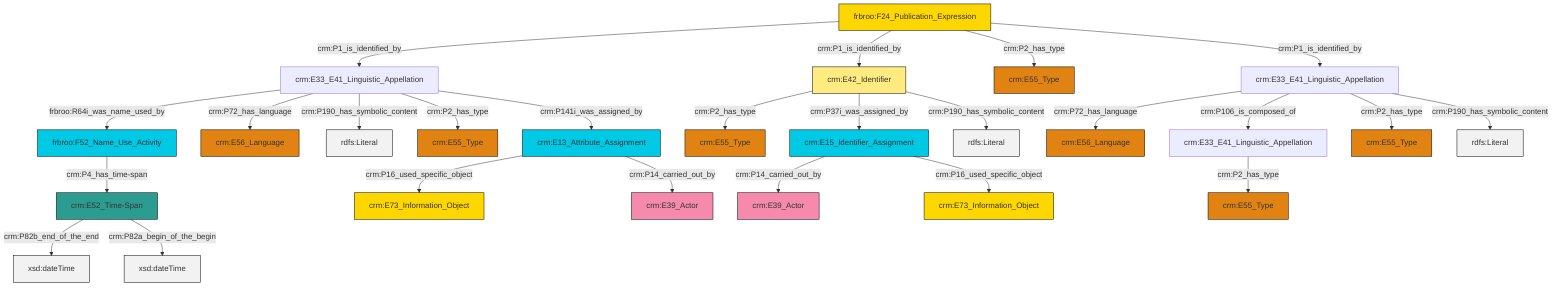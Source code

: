 graph TD
classDef Literal fill:#f2f2f2,stroke:#000000;
classDef CRM_Entity fill:#FFFFFF,stroke:#000000;
classDef Temporal_Entity fill:#00C9E6, stroke:#000000;
classDef Type fill:#E18312, stroke:#000000;
classDef Time-Span fill:#2C9C91, stroke:#000000;
classDef Appellation fill:#FFEB7F, stroke:#000000;
classDef Place fill:#008836, stroke:#000000;
classDef Persistent_Item fill:#B266B2, stroke:#000000;
classDef Conceptual_Object fill:#FFD700, stroke:#000000;
classDef Physical_Thing fill:#D2B48C, stroke:#000000;
classDef Actor fill:#f58aad, stroke:#000000;
classDef PC_Classes fill:#4ce600, stroke:#000000;
classDef Multi fill:#cccccc,stroke:#000000;

2["frbroo:F24_Publication_Expression"]:::Conceptual_Object -->|crm:P1_is_identified_by| 3["crm:E33_E41_Linguistic_Appellation"]:::Default
3["crm:E33_E41_Linguistic_Appellation"]:::Default -->|frbroo:R64i_was_name_used_by| 4["frbroo:F52_Name_Use_Activity"]:::Temporal_Entity
12["crm:E33_E41_Linguistic_Appellation"]:::Default -->|crm:P72_has_language| 13["crm:E56_Language"]:::Type
2["frbroo:F24_Publication_Expression"]:::Conceptual_Object -->|crm:P1_is_identified_by| 14["crm:E42_Identifier"]:::Appellation
16["crm:E52_Time-Span"]:::Time-Span -->|crm:P82b_end_of_the_end| 17[xsd:dateTime]:::Literal
18["crm:E15_Identifier_Assignment"]:::Temporal_Entity -->|crm:P14_carried_out_by| 19["crm:E39_Actor"]:::Actor
2["frbroo:F24_Publication_Expression"]:::Conceptual_Object -->|crm:P2_has_type| 22["crm:E55_Type"]:::Type
12["crm:E33_E41_Linguistic_Appellation"]:::Default -->|crm:P106_is_composed_of| 5["crm:E33_E41_Linguistic_Appellation"]:::Default
4["frbroo:F52_Name_Use_Activity"]:::Temporal_Entity -->|crm:P4_has_time-span| 16["crm:E52_Time-Span"]:::Time-Span
12["crm:E33_E41_Linguistic_Appellation"]:::Default -->|crm:P2_has_type| 7["crm:E55_Type"]:::Type
14["crm:E42_Identifier"]:::Appellation -->|crm:P2_has_type| 25["crm:E55_Type"]:::Type
14["crm:E42_Identifier"]:::Appellation -->|crm:P37i_was_assigned_by| 18["crm:E15_Identifier_Assignment"]:::Temporal_Entity
16["crm:E52_Time-Span"]:::Time-Span -->|crm:P82a_begin_of_the_begin| 29[xsd:dateTime]:::Literal
3["crm:E33_E41_Linguistic_Appellation"]:::Default -->|crm:P72_has_language| 0["crm:E56_Language"]:::Type
5["crm:E33_E41_Linguistic_Appellation"]:::Default -->|crm:P2_has_type| 27["crm:E55_Type"]:::Type
12["crm:E33_E41_Linguistic_Appellation"]:::Default -->|crm:P190_has_symbolic_content| 33[rdfs:Literal]:::Literal
3["crm:E33_E41_Linguistic_Appellation"]:::Default -->|crm:P190_has_symbolic_content| 40[rdfs:Literal]:::Literal
2["frbroo:F24_Publication_Expression"]:::Conceptual_Object -->|crm:P1_is_identified_by| 12["crm:E33_E41_Linguistic_Appellation"]:::Default
38["crm:E13_Attribute_Assignment"]:::Temporal_Entity -->|crm:P16_used_specific_object| 42["crm:E73_Information_Object"]:::Conceptual_Object
14["crm:E42_Identifier"]:::Appellation -->|crm:P190_has_symbolic_content| 44[rdfs:Literal]:::Literal
38["crm:E13_Attribute_Assignment"]:::Temporal_Entity -->|crm:P14_carried_out_by| 31["crm:E39_Actor"]:::Actor
3["crm:E33_E41_Linguistic_Appellation"]:::Default -->|crm:P2_has_type| 20["crm:E55_Type"]:::Type
18["crm:E15_Identifier_Assignment"]:::Temporal_Entity -->|crm:P16_used_specific_object| 10["crm:E73_Information_Object"]:::Conceptual_Object
3["crm:E33_E41_Linguistic_Appellation"]:::Default -->|crm:P141i_was_assigned_by| 38["crm:E13_Attribute_Assignment"]:::Temporal_Entity